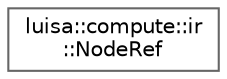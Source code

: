 digraph "类继承关系图"
{
 // LATEX_PDF_SIZE
  bgcolor="transparent";
  edge [fontname=Helvetica,fontsize=10,labelfontname=Helvetica,labelfontsize=10];
  node [fontname=Helvetica,fontsize=10,shape=box,height=0.2,width=0.4];
  rankdir="LR";
  Node0 [id="Node000000",label="luisa::compute::ir\l::NodeRef",height=0.2,width=0.4,color="grey40", fillcolor="white", style="filled",URL="$structluisa_1_1compute_1_1ir_1_1_node_ref.html",tooltip=" "];
}
